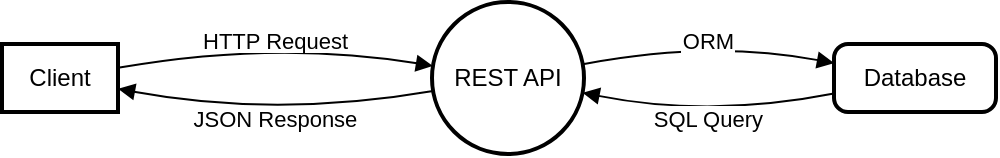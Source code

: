 <mxfile version="22.0.8" type="github">
  <diagram name="Страница — 1" id="uuPunn66r2rukF14f9i6">
    <mxGraphModel>
      <root>
        <mxCell id="0" />
        <mxCell id="1" parent="0" />
        <mxCell id="2" value="Client" style="whiteSpace=wrap;strokeWidth=2;" vertex="1" parent="1">
          <mxGeometry y="21" width="58" height="34" as="geometry" />
        </mxCell>
        <mxCell id="3" value="REST API" style="ellipse;aspect=fixed;strokeWidth=2;whiteSpace=wrap;" vertex="1" parent="1">
          <mxGeometry x="215" width="76" height="76" as="geometry" />
        </mxCell>
        <mxCell id="4" value="Database" style="rounded=1;absoluteArcSize=1;arcSize=14;whiteSpace=wrap;strokeWidth=2;" vertex="1" parent="1">
          <mxGeometry x="416" y="21" width="81" height="34" as="geometry" />
        </mxCell>
        <mxCell id="5" value="HTTP Request" style="curved=1;startArrow=none;endArrow=block;exitX=1.006;exitY=0.349;entryX=0.001;entryY=0.418;" edge="1" parent="1" source="2" target="3">
          <mxGeometry relative="1" as="geometry">
            <Array as="points">
              <mxPoint x="137" y="19" />
            </Array>
          </mxGeometry>
        </mxCell>
        <mxCell id="6" value="JSON Response" style="curved=1;startArrow=none;endArrow=block;exitX=0.001;exitY=0.586;entryX=1.006;entryY=0.66;" edge="1" parent="1" source="3" target="2">
          <mxGeometry relative="1" as="geometry">
            <Array as="points">
              <mxPoint x="137" y="58" />
            </Array>
          </mxGeometry>
        </mxCell>
        <mxCell id="7" value="ORM" style="curved=1;startArrow=none;endArrow=block;exitX=1.005;exitY=0.405;entryX=-0.004;entryY=0.279;" edge="1" parent="1" source="3" target="4">
          <mxGeometry relative="1" as="geometry">
            <Array as="points">
              <mxPoint x="354" y="19" />
            </Array>
          </mxGeometry>
        </mxCell>
        <mxCell id="8" value="SQL Query" style="curved=1;startArrow=none;endArrow=block;exitX=-0.004;exitY=0.731;entryX=1.005;entryY=0.6;" edge="1" parent="1" source="4" target="3">
          <mxGeometry relative="1" as="geometry">
            <Array as="points">
              <mxPoint x="354" y="58" />
            </Array>
          </mxGeometry>
        </mxCell>
      </root>
    </mxGraphModel>
  </diagram>
</mxfile>
